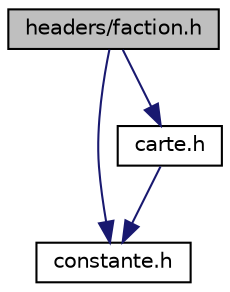 digraph "headers/faction.h"
{
 // LATEX_PDF_SIZE
  edge [fontname="Helvetica",fontsize="10",labelfontname="Helvetica",labelfontsize="10"];
  node [fontname="Helvetica",fontsize="10",shape=record];
  Node1 [label="headers/faction.h",height=0.2,width=0.4,color="black", fillcolor="grey75", style="filled", fontcolor="black",tooltip="Fichier contenant la structure et les fonctions liées aux factions."];
  Node1 -> Node2 [color="midnightblue",fontsize="10",style="solid"];
  Node2 [label="constante.h",height=0.2,width=0.4,color="black", fillcolor="white", style="filled",URL="$constante_8h.html",tooltip="Fichier contenant différentes constantes qui seront utiles pour l'application."];
  Node1 -> Node3 [color="midnightblue",fontsize="10",style="solid"];
  Node3 [label="carte.h",height=0.2,width=0.4,color="black", fillcolor="white", style="filled",URL="$carte_8h.html",tooltip="Fichier contenant la structure liée aux cartes."];
  Node3 -> Node2 [color="midnightblue",fontsize="10",style="solid"];
}
